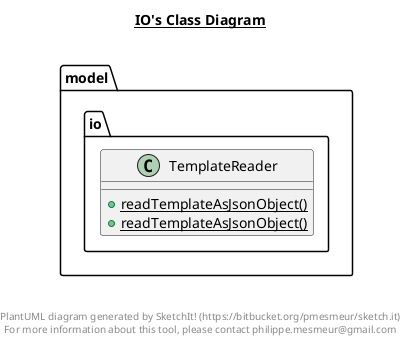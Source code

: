 @startuml

title __IO's Class Diagram__\n

  package model.io {
    class TemplateReader {
        {static} + readTemplateAsJsonObject()
        {static} + readTemplateAsJsonObject()
    }
  }
  



right footer


PlantUML diagram generated by SketchIt! (https://bitbucket.org/pmesmeur/sketch.it)
For more information about this tool, please contact philippe.mesmeur@gmail.com
endfooter

@enduml

